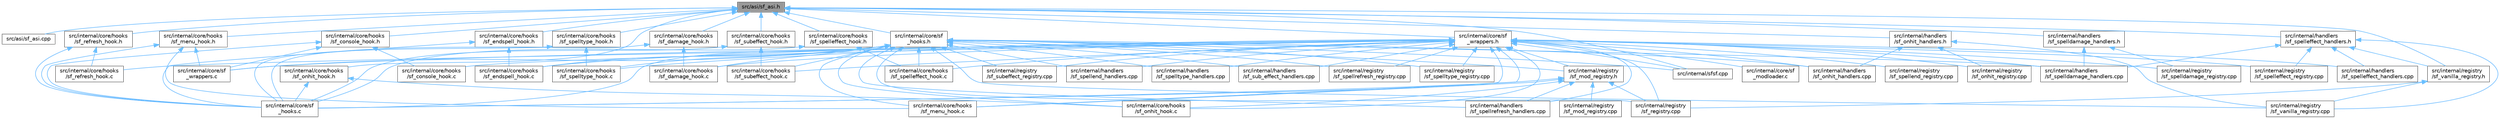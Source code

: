digraph "src/asi/sf_asi.h"
{
 // LATEX_PDF_SIZE
  bgcolor="transparent";
  edge [fontname=Helvetica,fontsize=10,labelfontname=Helvetica,labelfontsize=10];
  node [fontname=Helvetica,fontsize=10,shape=box,height=0.2,width=0.4];
  Node1 [id="Node000001",label="src/asi/sf_asi.h",height=0.2,width=0.4,color="gray40", fillcolor="grey60", style="filled", fontcolor="black",tooltip=" "];
  Node1 -> Node2 [id="edge1_Node000001_Node000002",dir="back",color="steelblue1",style="solid",tooltip=" "];
  Node2 [id="Node000002",label="src/asi/sf_asi.cpp",height=0.2,width=0.4,color="grey40", fillcolor="white", style="filled",URL="$sf__asi_8cpp.html",tooltip=" "];
  Node1 -> Node3 [id="edge2_Node000001_Node000003",dir="back",color="steelblue1",style="solid",tooltip=" "];
  Node3 [id="Node000003",label="src/internal/core/hooks\l/sf_console_hook.h",height=0.2,width=0.4,color="grey40", fillcolor="white", style="filled",URL="$sf__console__hook_8h.html",tooltip=" "];
  Node3 -> Node4 [id="edge3_Node000003_Node000004",dir="back",color="steelblue1",style="solid",tooltip=" "];
  Node4 [id="Node000004",label="src/internal/core/hooks\l/sf_console_hook.c",height=0.2,width=0.4,color="grey40", fillcolor="white", style="filled",URL="$sf__console__hook_8c.html",tooltip=" "];
  Node3 -> Node5 [id="edge4_Node000003_Node000005",dir="back",color="steelblue1",style="solid",tooltip=" "];
  Node5 [id="Node000005",label="src/internal/core/sf\l_hooks.c",height=0.2,width=0.4,color="grey40", fillcolor="white", style="filled",URL="$sf__hooks_8c.html",tooltip=" "];
  Node3 -> Node6 [id="edge5_Node000003_Node000006",dir="back",color="steelblue1",style="solid",tooltip=" "];
  Node6 [id="Node000006",label="src/internal/core/sf\l_wrappers.c",height=0.2,width=0.4,color="grey40", fillcolor="white", style="filled",URL="$sf__wrappers_8c.html",tooltip=" "];
  Node1 -> Node7 [id="edge6_Node000001_Node000007",dir="back",color="steelblue1",style="solid",tooltip=" "];
  Node7 [id="Node000007",label="src/internal/core/hooks\l/sf_damage_hook.h",height=0.2,width=0.4,color="grey40", fillcolor="white", style="filled",URL="$sf__damage__hook_8h.html",tooltip=" "];
  Node7 -> Node8 [id="edge7_Node000007_Node000008",dir="back",color="steelblue1",style="solid",tooltip=" "];
  Node8 [id="Node000008",label="src/internal/core/hooks\l/sf_damage_hook.c",height=0.2,width=0.4,color="grey40", fillcolor="white", style="filled",URL="$sf__damage__hook_8c.html",tooltip=" "];
  Node7 -> Node5 [id="edge8_Node000007_Node000005",dir="back",color="steelblue1",style="solid",tooltip=" "];
  Node1 -> Node9 [id="edge9_Node000001_Node000009",dir="back",color="steelblue1",style="solid",tooltip=" "];
  Node9 [id="Node000009",label="src/internal/core/hooks\l/sf_endspell_hook.h",height=0.2,width=0.4,color="grey40", fillcolor="white", style="filled",URL="$sf__endspell__hook_8h.html",tooltip=" "];
  Node9 -> Node10 [id="edge10_Node000009_Node000010",dir="back",color="steelblue1",style="solid",tooltip=" "];
  Node10 [id="Node000010",label="src/internal/core/hooks\l/sf_endspell_hook.c",height=0.2,width=0.4,color="grey40", fillcolor="white", style="filled",URL="$sf__endspell__hook_8c.html",tooltip=" "];
  Node9 -> Node5 [id="edge11_Node000009_Node000005",dir="back",color="steelblue1",style="solid",tooltip=" "];
  Node1 -> Node11 [id="edge12_Node000001_Node000011",dir="back",color="steelblue1",style="solid",tooltip=" "];
  Node11 [id="Node000011",label="src/internal/core/hooks\l/sf_menu_hook.h",height=0.2,width=0.4,color="grey40", fillcolor="white", style="filled",URL="$sf__menu__hook_8h.html",tooltip=" "];
  Node11 -> Node12 [id="edge13_Node000011_Node000012",dir="back",color="steelblue1",style="solid",tooltip=" "];
  Node12 [id="Node000012",label="src/internal/core/hooks\l/sf_menu_hook.c",height=0.2,width=0.4,color="grey40", fillcolor="white", style="filled",URL="$sf__menu__hook_8c.html",tooltip=" "];
  Node11 -> Node5 [id="edge14_Node000011_Node000005",dir="back",color="steelblue1",style="solid",tooltip=" "];
  Node11 -> Node6 [id="edge15_Node000011_Node000006",dir="back",color="steelblue1",style="solid",tooltip=" "];
  Node1 -> Node13 [id="edge16_Node000001_Node000013",dir="back",color="steelblue1",style="solid",tooltip=" "];
  Node13 [id="Node000013",label="src/internal/core/hooks\l/sf_onhit_hook.h",height=0.2,width=0.4,color="grey40", fillcolor="white", style="filled",URL="$sf__onhit__hook_8h.html",tooltip=" "];
  Node13 -> Node14 [id="edge17_Node000013_Node000014",dir="back",color="steelblue1",style="solid",tooltip=" "];
  Node14 [id="Node000014",label="src/internal/core/hooks\l/sf_onhit_hook.c",height=0.2,width=0.4,color="grey40", fillcolor="white", style="filled",URL="$sf__onhit__hook_8c.html",tooltip=" "];
  Node13 -> Node5 [id="edge18_Node000013_Node000005",dir="back",color="steelblue1",style="solid",tooltip=" "];
  Node1 -> Node15 [id="edge19_Node000001_Node000015",dir="back",color="steelblue1",style="solid",tooltip=" "];
  Node15 [id="Node000015",label="src/internal/core/hooks\l/sf_refresh_hook.h",height=0.2,width=0.4,color="grey40", fillcolor="white", style="filled",URL="$sf__refresh__hook_8h.html",tooltip=" "];
  Node15 -> Node16 [id="edge20_Node000015_Node000016",dir="back",color="steelblue1",style="solid",tooltip=" "];
  Node16 [id="Node000016",label="src/internal/core/hooks\l/sf_refresh_hook.c",height=0.2,width=0.4,color="grey40", fillcolor="white", style="filled",URL="$sf__refresh__hook_8c.html",tooltip=" "];
  Node15 -> Node5 [id="edge21_Node000015_Node000005",dir="back",color="steelblue1",style="solid",tooltip=" "];
  Node1 -> Node17 [id="edge22_Node000001_Node000017",dir="back",color="steelblue1",style="solid",tooltip=" "];
  Node17 [id="Node000017",label="src/internal/core/hooks\l/sf_spelleffect_hook.h",height=0.2,width=0.4,color="grey40", fillcolor="white", style="filled",URL="$sf__spelleffect__hook_8h.html",tooltip=" "];
  Node17 -> Node18 [id="edge23_Node000017_Node000018",dir="back",color="steelblue1",style="solid",tooltip=" "];
  Node18 [id="Node000018",label="src/internal/core/hooks\l/sf_spelleffect_hook.c",height=0.2,width=0.4,color="grey40", fillcolor="white", style="filled",URL="$sf__spelleffect__hook_8c.html",tooltip=" "];
  Node17 -> Node5 [id="edge24_Node000017_Node000005",dir="back",color="steelblue1",style="solid",tooltip=" "];
  Node1 -> Node19 [id="edge25_Node000001_Node000019",dir="back",color="steelblue1",style="solid",tooltip=" "];
  Node19 [id="Node000019",label="src/internal/core/hooks\l/sf_spelltype_hook.h",height=0.2,width=0.4,color="grey40", fillcolor="white", style="filled",URL="$sf__spelltype__hook_8h.html",tooltip=" "];
  Node19 -> Node20 [id="edge26_Node000019_Node000020",dir="back",color="steelblue1",style="solid",tooltip=" "];
  Node20 [id="Node000020",label="src/internal/core/hooks\l/sf_spelltype_hook.c",height=0.2,width=0.4,color="grey40", fillcolor="white", style="filled",URL="$sf__spelltype__hook_8c.html",tooltip=" "];
  Node19 -> Node5 [id="edge27_Node000019_Node000005",dir="back",color="steelblue1",style="solid",tooltip=" "];
  Node1 -> Node21 [id="edge28_Node000001_Node000021",dir="back",color="steelblue1",style="solid",tooltip=" "];
  Node21 [id="Node000021",label="src/internal/core/hooks\l/sf_subeffect_hook.h",height=0.2,width=0.4,color="grey40", fillcolor="white", style="filled",URL="$sf__subeffect__hook_8h.html",tooltip=" "];
  Node21 -> Node22 [id="edge29_Node000021_Node000022",dir="back",color="steelblue1",style="solid",tooltip=" "];
  Node22 [id="Node000022",label="src/internal/core/hooks\l/sf_subeffect_hook.c",height=0.2,width=0.4,color="grey40", fillcolor="white", style="filled",URL="$sf__subeffect__hook_8c.html",tooltip=" "];
  Node21 -> Node5 [id="edge30_Node000021_Node000005",dir="back",color="steelblue1",style="solid",tooltip=" "];
  Node1 -> Node23 [id="edge31_Node000001_Node000023",dir="back",color="steelblue1",style="solid",tooltip=" "];
  Node23 [id="Node000023",label="src/internal/core/sf\l_hooks.h",height=0.2,width=0.4,color="grey40", fillcolor="white", style="filled",URL="$sf__hooks_8h.html",tooltip=" "];
  Node23 -> Node8 [id="edge32_Node000023_Node000008",dir="back",color="steelblue1",style="solid",tooltip=" "];
  Node23 -> Node10 [id="edge33_Node000023_Node000010",dir="back",color="steelblue1",style="solid",tooltip=" "];
  Node23 -> Node12 [id="edge34_Node000023_Node000012",dir="back",color="steelblue1",style="solid",tooltip=" "];
  Node23 -> Node14 [id="edge35_Node000023_Node000014",dir="back",color="steelblue1",style="solid",tooltip=" "];
  Node23 -> Node18 [id="edge36_Node000023_Node000018",dir="back",color="steelblue1",style="solid",tooltip=" "];
  Node23 -> Node20 [id="edge37_Node000023_Node000020",dir="back",color="steelblue1",style="solid",tooltip=" "];
  Node23 -> Node22 [id="edge38_Node000023_Node000022",dir="back",color="steelblue1",style="solid",tooltip=" "];
  Node23 -> Node5 [id="edge39_Node000023_Node000005",dir="back",color="steelblue1",style="solid",tooltip=" "];
  Node23 -> Node6 [id="edge40_Node000023_Node000006",dir="back",color="steelblue1",style="solid",tooltip=" "];
  Node23 -> Node24 [id="edge41_Node000023_Node000024",dir="back",color="steelblue1",style="solid",tooltip=" "];
  Node24 [id="Node000024",label="src/internal/handlers\l/sf_onhit_handlers.cpp",height=0.2,width=0.4,color="grey40", fillcolor="white", style="filled",URL="$sf__onhit__handlers_8cpp.html",tooltip=" "];
  Node23 -> Node25 [id="edge42_Node000023_Node000025",dir="back",color="steelblue1",style="solid",tooltip=" "];
  Node25 [id="Node000025",label="src/internal/handlers\l/sf_spelldamage_handlers.cpp",height=0.2,width=0.4,color="grey40", fillcolor="white", style="filled",URL="$sf__spelldamage__handlers_8cpp.html",tooltip=" "];
  Node23 -> Node26 [id="edge43_Node000023_Node000026",dir="back",color="steelblue1",style="solid",tooltip=" "];
  Node26 [id="Node000026",label="src/internal/handlers\l/sf_spellend_handlers.cpp",height=0.2,width=0.4,color="grey40", fillcolor="white", style="filled",URL="$sf__spellend__handlers_8cpp.html",tooltip=" "];
  Node23 -> Node27 [id="edge44_Node000023_Node000027",dir="back",color="steelblue1",style="solid",tooltip=" "];
  Node27 [id="Node000027",label="src/internal/handlers\l/sf_spellrefresh_handlers.cpp",height=0.2,width=0.4,color="grey40", fillcolor="white", style="filled",URL="$sf__spellrefresh__handlers_8cpp.html",tooltip=" "];
  Node23 -> Node28 [id="edge45_Node000023_Node000028",dir="back",color="steelblue1",style="solid",tooltip=" "];
  Node28 [id="Node000028",label="src/internal/handlers\l/sf_spelltype_handlers.cpp",height=0.2,width=0.4,color="grey40", fillcolor="white", style="filled",URL="$sf__spelltype__handlers_8cpp.html",tooltip=" "];
  Node23 -> Node29 [id="edge46_Node000023_Node000029",dir="back",color="steelblue1",style="solid",tooltip=" "];
  Node29 [id="Node000029",label="src/internal/handlers\l/sf_sub_effect_handlers.cpp",height=0.2,width=0.4,color="grey40", fillcolor="white", style="filled",URL="$sf__sub__effect__handlers_8cpp.html",tooltip=" "];
  Node23 -> Node30 [id="edge47_Node000023_Node000030",dir="back",color="steelblue1",style="solid",tooltip=" "];
  Node30 [id="Node000030",label="src/internal/registry\l/sf_mod_registry.h",height=0.2,width=0.4,color="grey40", fillcolor="white", style="filled",URL="$sf__mod__registry_8h.html",tooltip=" "];
  Node30 -> Node12 [id="edge48_Node000030_Node000012",dir="back",color="steelblue1",style="solid",tooltip=" "];
  Node30 -> Node14 [id="edge49_Node000030_Node000014",dir="back",color="steelblue1",style="solid",tooltip=" "];
  Node30 -> Node5 [id="edge50_Node000030_Node000005",dir="back",color="steelblue1",style="solid",tooltip=" "];
  Node30 -> Node27 [id="edge51_Node000030_Node000027",dir="back",color="steelblue1",style="solid",tooltip=" "];
  Node30 -> Node31 [id="edge52_Node000030_Node000031",dir="back",color="steelblue1",style="solid",tooltip=" "];
  Node31 [id="Node000031",label="src/internal/registry\l/sf_mod_registry.cpp",height=0.2,width=0.4,color="grey40", fillcolor="white", style="filled",URL="$sf__mod__registry_8cpp.html",tooltip=" "];
  Node30 -> Node32 [id="edge53_Node000030_Node000032",dir="back",color="steelblue1",style="solid",tooltip=" "];
  Node32 [id="Node000032",label="src/internal/registry\l/sf_registry.cpp",height=0.2,width=0.4,color="grey40", fillcolor="white", style="filled",URL="$sf__registry_8cpp.html",tooltip=" "];
  Node23 -> Node32 [id="edge54_Node000023_Node000032",dir="back",color="steelblue1",style="solid",tooltip=" "];
  Node23 -> Node33 [id="edge55_Node000023_Node000033",dir="back",color="steelblue1",style="solid",tooltip=" "];
  Node33 [id="Node000033",label="src/internal/registry\l/sf_spellrefresh_registry.cpp",height=0.2,width=0.4,color="grey40", fillcolor="white", style="filled",URL="$sf__spellrefresh__registry_8cpp.html",tooltip=" "];
  Node23 -> Node34 [id="edge56_Node000023_Node000034",dir="back",color="steelblue1",style="solid",tooltip=" "];
  Node34 [id="Node000034",label="src/internal/registry\l/sf_spelltype_registry.cpp",height=0.2,width=0.4,color="grey40", fillcolor="white", style="filled",URL="$sf__spelltype__registry_8cpp.html",tooltip=" "];
  Node23 -> Node35 [id="edge57_Node000023_Node000035",dir="back",color="steelblue1",style="solid",tooltip=" "];
  Node35 [id="Node000035",label="src/internal/registry\l/sf_subeffect_registry.cpp",height=0.2,width=0.4,color="grey40", fillcolor="white", style="filled",URL="$sf__subeffect__registry_8cpp.html",tooltip=" "];
  Node23 -> Node36 [id="edge58_Node000023_Node000036",dir="back",color="steelblue1",style="solid",tooltip=" "];
  Node36 [id="Node000036",label="src/internal/registry\l/sf_vanilla_registry.cpp",height=0.2,width=0.4,color="grey40", fillcolor="white", style="filled",URL="$sf__vanilla__registry_8cpp.html",tooltip=" "];
  Node23 -> Node37 [id="edge59_Node000023_Node000037",dir="back",color="steelblue1",style="solid",tooltip=" "];
  Node37 [id="Node000037",label="src/internal/sfsf.cpp",height=0.2,width=0.4,color="grey40", fillcolor="white", style="filled",URL="$sfsf_8cpp.html",tooltip=" "];
  Node1 -> Node38 [id="edge60_Node000001_Node000038",dir="back",color="steelblue1",style="solid",tooltip=" "];
  Node38 [id="Node000038",label="src/internal/core/sf\l_wrappers.h",height=0.2,width=0.4,color="grey40", fillcolor="white", style="filled",URL="$sf__wrappers_8h.html",tooltip=" "];
  Node38 -> Node4 [id="edge61_Node000038_Node000004",dir="back",color="steelblue1",style="solid",tooltip=" "];
  Node38 -> Node8 [id="edge62_Node000038_Node000008",dir="back",color="steelblue1",style="solid",tooltip=" "];
  Node38 -> Node10 [id="edge63_Node000038_Node000010",dir="back",color="steelblue1",style="solid",tooltip=" "];
  Node38 -> Node12 [id="edge64_Node000038_Node000012",dir="back",color="steelblue1",style="solid",tooltip=" "];
  Node38 -> Node14 [id="edge65_Node000038_Node000014",dir="back",color="steelblue1",style="solid",tooltip=" "];
  Node38 -> Node16 [id="edge66_Node000038_Node000016",dir="back",color="steelblue1",style="solid",tooltip=" "];
  Node38 -> Node18 [id="edge67_Node000038_Node000018",dir="back",color="steelblue1",style="solid",tooltip=" "];
  Node38 -> Node20 [id="edge68_Node000038_Node000020",dir="back",color="steelblue1",style="solid",tooltip=" "];
  Node38 -> Node22 [id="edge69_Node000038_Node000022",dir="back",color="steelblue1",style="solid",tooltip=" "];
  Node38 -> Node5 [id="edge70_Node000038_Node000005",dir="back",color="steelblue1",style="solid",tooltip=" "];
  Node38 -> Node39 [id="edge71_Node000038_Node000039",dir="back",color="steelblue1",style="solid",tooltip=" "];
  Node39 [id="Node000039",label="src/internal/core/sf\l_modloader.c",height=0.2,width=0.4,color="grey40", fillcolor="white", style="filled",URL="$sf__modloader_8c.html",tooltip=" "];
  Node38 -> Node6 [id="edge72_Node000038_Node000006",dir="back",color="steelblue1",style="solid",tooltip=" "];
  Node38 -> Node24 [id="edge73_Node000038_Node000024",dir="back",color="steelblue1",style="solid",tooltip=" "];
  Node38 -> Node25 [id="edge74_Node000038_Node000025",dir="back",color="steelblue1",style="solid",tooltip=" "];
  Node38 -> Node40 [id="edge75_Node000038_Node000040",dir="back",color="steelblue1",style="solid",tooltip=" "];
  Node40 [id="Node000040",label="src/internal/handlers\l/sf_spelleffect_handlers.cpp",height=0.2,width=0.4,color="grey40", fillcolor="white", style="filled",URL="$sf__spelleffect__handlers_8cpp.html",tooltip=" "];
  Node38 -> Node26 [id="edge76_Node000038_Node000026",dir="back",color="steelblue1",style="solid",tooltip=" "];
  Node38 -> Node27 [id="edge77_Node000038_Node000027",dir="back",color="steelblue1",style="solid",tooltip=" "];
  Node38 -> Node28 [id="edge78_Node000038_Node000028",dir="back",color="steelblue1",style="solid",tooltip=" "];
  Node38 -> Node29 [id="edge79_Node000038_Node000029",dir="back",color="steelblue1",style="solid",tooltip=" "];
  Node38 -> Node30 [id="edge80_Node000038_Node000030",dir="back",color="steelblue1",style="solid",tooltip=" "];
  Node38 -> Node41 [id="edge81_Node000038_Node000041",dir="back",color="steelblue1",style="solid",tooltip=" "];
  Node41 [id="Node000041",label="src/internal/registry\l/sf_onhit_registry.cpp",height=0.2,width=0.4,color="grey40", fillcolor="white", style="filled",URL="$sf__onhit__registry_8cpp.html",tooltip=" "];
  Node38 -> Node32 [id="edge82_Node000038_Node000032",dir="back",color="steelblue1",style="solid",tooltip=" "];
  Node38 -> Node42 [id="edge83_Node000038_Node000042",dir="back",color="steelblue1",style="solid",tooltip=" "];
  Node42 [id="Node000042",label="src/internal/registry\l/sf_spelldamage_registry.cpp",height=0.2,width=0.4,color="grey40", fillcolor="white", style="filled",URL="$sf__spelldamage__registry_8cpp.html",tooltip=" "];
  Node38 -> Node43 [id="edge84_Node000038_Node000043",dir="back",color="steelblue1",style="solid",tooltip=" "];
  Node43 [id="Node000043",label="src/internal/registry\l/sf_spelleffect_registry.cpp",height=0.2,width=0.4,color="grey40", fillcolor="white", style="filled",URL="$sf__spelleffect__registry_8cpp.html",tooltip=" "];
  Node38 -> Node44 [id="edge85_Node000038_Node000044",dir="back",color="steelblue1",style="solid",tooltip=" "];
  Node44 [id="Node000044",label="src/internal/registry\l/sf_spellend_registry.cpp",height=0.2,width=0.4,color="grey40", fillcolor="white", style="filled",URL="$sf__spellend__registry_8cpp.html",tooltip=" "];
  Node38 -> Node33 [id="edge86_Node000038_Node000033",dir="back",color="steelblue1",style="solid",tooltip=" "];
  Node38 -> Node34 [id="edge87_Node000038_Node000034",dir="back",color="steelblue1",style="solid",tooltip=" "];
  Node38 -> Node35 [id="edge88_Node000038_Node000035",dir="back",color="steelblue1",style="solid",tooltip=" "];
  Node38 -> Node37 [id="edge89_Node000038_Node000037",dir="back",color="steelblue1",style="solid",tooltip=" "];
  Node1 -> Node45 [id="edge90_Node000001_Node000045",dir="back",color="steelblue1",style="solid",tooltip=" "];
  Node45 [id="Node000045",label="src/internal/handlers\l/sf_onhit_handlers.h",height=0.2,width=0.4,color="grey40", fillcolor="white", style="filled",URL="$sf__onhit__handlers_8h.html",tooltip=" "];
  Node45 -> Node24 [id="edge91_Node000045_Node000024",dir="back",color="steelblue1",style="solid",tooltip=" "];
  Node45 -> Node41 [id="edge92_Node000045_Node000041",dir="back",color="steelblue1",style="solid",tooltip=" "];
  Node45 -> Node36 [id="edge93_Node000045_Node000036",dir="back",color="steelblue1",style="solid",tooltip=" "];
  Node1 -> Node46 [id="edge94_Node000001_Node000046",dir="back",color="steelblue1",style="solid",tooltip=" "];
  Node46 [id="Node000046",label="src/internal/handlers\l/sf_spelldamage_handlers.h",height=0.2,width=0.4,color="grey40", fillcolor="white", style="filled",URL="$sf__spelldamage__handlers_8h.html",tooltip=" "];
  Node46 -> Node25 [id="edge95_Node000046_Node000025",dir="back",color="steelblue1",style="solid",tooltip=" "];
  Node46 -> Node42 [id="edge96_Node000046_Node000042",dir="back",color="steelblue1",style="solid",tooltip=" "];
  Node1 -> Node47 [id="edge97_Node000001_Node000047",dir="back",color="steelblue1",style="solid",tooltip=" "];
  Node47 [id="Node000047",label="src/internal/handlers\l/sf_spelleffect_handlers.h",height=0.2,width=0.4,color="grey40", fillcolor="white", style="filled",URL="$sf__spelleffect__handlers_8h.html",tooltip=" "];
  Node47 -> Node25 [id="edge98_Node000047_Node000025",dir="back",color="steelblue1",style="solid",tooltip=" "];
  Node47 -> Node40 [id="edge99_Node000047_Node000040",dir="back",color="steelblue1",style="solid",tooltip=" "];
  Node47 -> Node43 [id="edge100_Node000047_Node000043",dir="back",color="steelblue1",style="solid",tooltip=" "];
  Node47 -> Node36 [id="edge101_Node000047_Node000036",dir="back",color="steelblue1",style="solid",tooltip=" "];
  Node47 -> Node48 [id="edge102_Node000047_Node000048",dir="back",color="steelblue1",style="solid",tooltip=" "];
  Node48 [id="Node000048",label="src/internal/registry\l/sf_vanilla_registry.h",height=0.2,width=0.4,color="grey40", fillcolor="white", style="filled",URL="$sf__vanilla__registry_8h.html",tooltip=" "];
  Node48 -> Node32 [id="edge103_Node000048_Node000032",dir="back",color="steelblue1",style="solid",tooltip=" "];
  Node48 -> Node36 [id="edge104_Node000048_Node000036",dir="back",color="steelblue1",style="solid",tooltip=" "];
  Node1 -> Node48 [id="edge105_Node000001_Node000048",dir="back",color="steelblue1",style="solid",tooltip=" "];
  Node1 -> Node37 [id="edge106_Node000001_Node000037",dir="back",color="steelblue1",style="solid",tooltip=" "];
}
